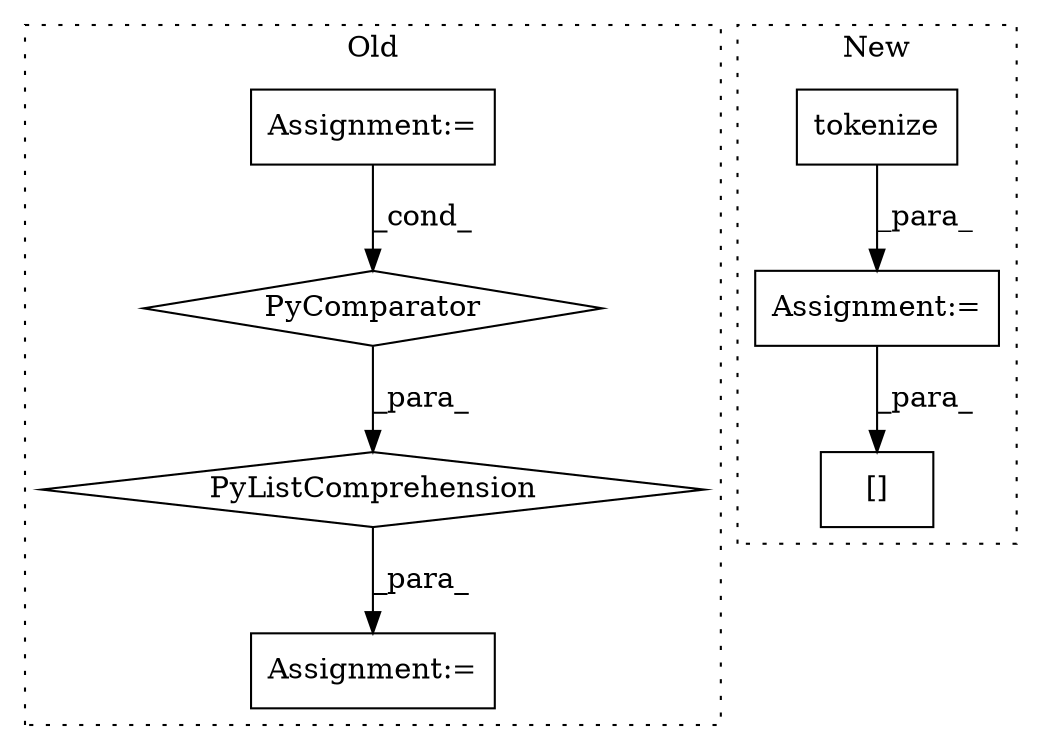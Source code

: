 digraph G {
subgraph cluster0 {
1 [label="PyComparator" a="113" s="21239" l="26" shape="diamond"];
4 [label="Assignment:=" a="7" s="20958" l="12" shape="box"];
5 [label="PyListComprehension" a="109" s="20970" l="303" shape="diamond"];
6 [label="Assignment:=" a="7" s="21239" l="26" shape="box"];
label = "Old";
style="dotted";
}
subgraph cluster1 {
2 [label="tokenize" a="32" s="20441,20459" l="9,1" shape="box"];
3 [label="Assignment:=" a="7" s="20765" l="42" shape="box"];
7 [label="[]" a="2" s="20682,20694" l="11,1" shape="box"];
label = "New";
style="dotted";
}
1 -> 5 [label="_para_"];
2 -> 3 [label="_para_"];
3 -> 7 [label="_para_"];
5 -> 4 [label="_para_"];
6 -> 1 [label="_cond_"];
}